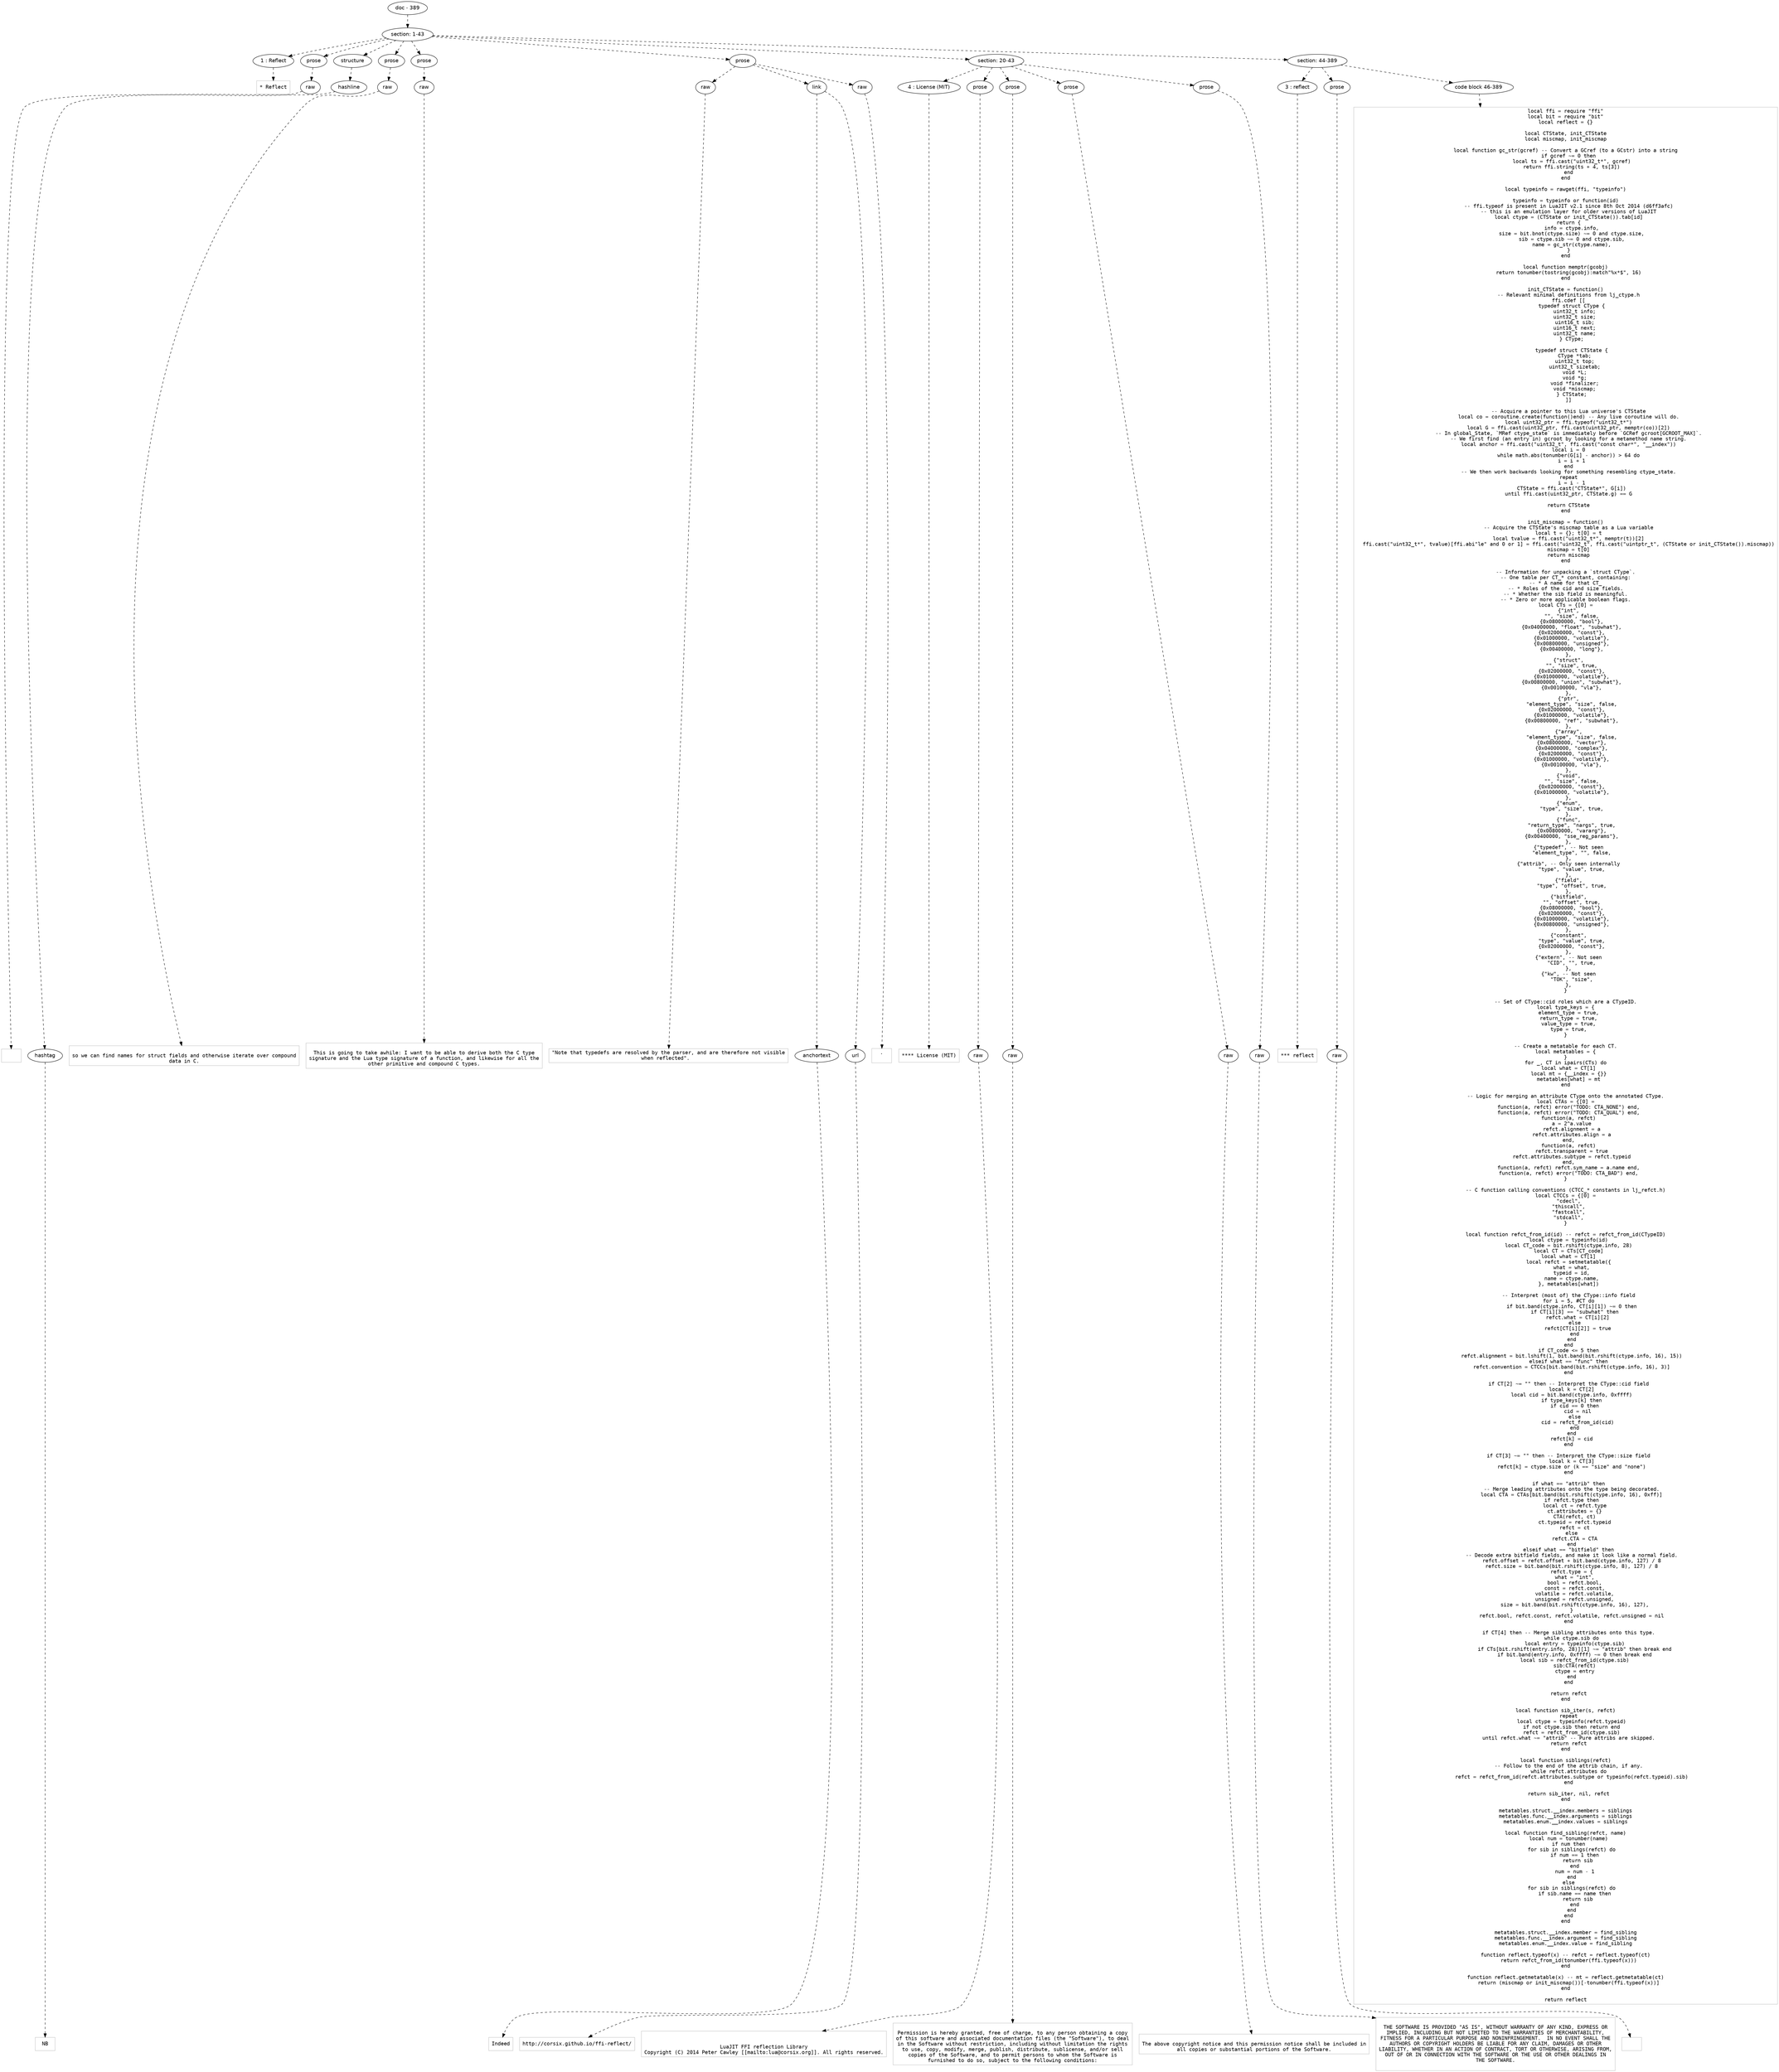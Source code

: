 digraph lpegNode {

node [fontname=Helvetica]
edge [style=dashed]

doc_0 [label="doc - 389"]


doc_0 -> { section_1}
{rank=same; section_1}

section_1 [label="section: 1-43"]


// END RANK doc_0

section_1 -> { header_2 prose_3 structure_4 prose_5 prose_6 prose_7 section_8 section_9}
{rank=same; header_2 prose_3 structure_4 prose_5 prose_6 prose_7 section_8 section_9}

header_2 [label="1 : Reflect"]

prose_3 [label="prose"]

structure_4 [label="structure"]

prose_5 [label="prose"]

prose_6 [label="prose"]

prose_7 [label="prose"]

section_8 [label="section: 20-43"]

section_9 [label="section: 44-389"]


// END RANK section_1

header_2 -> leaf_10
leaf_10  [color=Gray,shape=rectangle,fontname=Inconsolata,label="* Reflect"]
// END RANK header_2

prose_3 -> { raw_11}
{rank=same; raw_11}

raw_11 [label="raw"]


// END RANK prose_3

raw_11 -> leaf_12
leaf_12  [color=Gray,shape=rectangle,fontname=Inconsolata,label="
"]
// END RANK raw_11

structure_4 -> { hashline_13}
{rank=same; hashline_13}

hashline_13 [label="hashline"]


// END RANK structure_4

hashline_13 -> { hashtag_14}
{rank=same; hashtag_14}

hashtag_14 [label="hashtag"]


// END RANK hashline_13

hashtag_14 -> leaf_15
leaf_15  [color=Gray,shape=rectangle,fontname=Inconsolata,label="NB"]
// END RANK hashtag_14

prose_5 -> { raw_16}
{rank=same; raw_16}

raw_16 [label="raw"]


// END RANK prose_5

raw_16 -> leaf_17
leaf_17  [color=Gray,shape=rectangle,fontname=Inconsolata,label="
so we can find names for struct fields and otherwise iterate over compound
data in C.
"]
// END RANK raw_16

prose_6 -> { raw_18}
{rank=same; raw_18}

raw_18 [label="raw"]


// END RANK prose_6

raw_18 -> leaf_19
leaf_19  [color=Gray,shape=rectangle,fontname=Inconsolata,label="
This is going to take awhile: I want to be able to derive both the C type
signature and the Lua type signature of a function, and likewise for all the
other primitive and compound C types.
"]
// END RANK raw_18

prose_7 -> { raw_20 link_21 raw_22}
{rank=same; raw_20 link_21 raw_22}

raw_20 [label="raw"]

link_21 [label="link"]

raw_22 [label="raw"]


// END RANK prose_7

raw_20 -> leaf_23
leaf_23  [color=Gray,shape=rectangle,fontname=Inconsolata,label="
\"Note that typedefs are resolved by the parser, and are therefore not visible
when reflected\".  "]
// END RANK raw_20

link_21 -> { anchortext_24 url_25}
{rank=same; anchortext_24 url_25}

anchortext_24 [label="anchortext"]

url_25 [label="url"]


// END RANK link_21

anchortext_24 -> leaf_26
leaf_26  [color=Gray,shape=rectangle,fontname=Inconsolata,label="Indeed"]
// END RANK anchortext_24

url_25 -> leaf_27
leaf_27  [color=Gray,shape=rectangle,fontname=Inconsolata,label="http://corsix.github.io/ffi-reflect/"]
// END RANK url_25

raw_22 -> leaf_28
leaf_28  [color=Gray,shape=rectangle,fontname=Inconsolata,label=".

"]
// END RANK raw_22

section_8 -> { header_29 prose_30 prose_31 prose_32 prose_33}
{rank=same; header_29 prose_30 prose_31 prose_32 prose_33}

header_29 [label="4 : License (MIT)"]

prose_30 [label="prose"]

prose_31 [label="prose"]

prose_32 [label="prose"]

prose_33 [label="prose"]


// END RANK section_8

header_29 -> leaf_34
leaf_34  [color=Gray,shape=rectangle,fontname=Inconsolata,label="**** License (MIT)"]
// END RANK header_29

prose_30 -> { raw_35}
{rank=same; raw_35}

raw_35 [label="raw"]


// END RANK prose_30

raw_35 -> leaf_36
leaf_36  [color=Gray,shape=rectangle,fontname=Inconsolata,label="

LuaJIT FFI reflection Library
Copyright (C) 2014 Peter Cawley [[mailto:lua@corsix.org]]. All rights reserved.
"]
// END RANK raw_35

prose_31 -> { raw_37}
{rank=same; raw_37}

raw_37 [label="raw"]


// END RANK prose_31

raw_37 -> leaf_38
leaf_38  [color=Gray,shape=rectangle,fontname=Inconsolata,label="
Permission is hereby granted, free of charge, to any person obtaining a copy
of this software and associated documentation files (the \"Software\"), to deal
in the Software without restriction, including without limitation the rights
to use, copy, modify, merge, publish, distribute, sublicense, and/or sell
copies of the Software, and to permit persons to whom the Software is
furnished to do so, subject to the following conditions:
"]
// END RANK raw_37

prose_32 -> { raw_39}
{rank=same; raw_39}

raw_39 [label="raw"]


// END RANK prose_32

raw_39 -> leaf_40
leaf_40  [color=Gray,shape=rectangle,fontname=Inconsolata,label="
The above copyright notice and this permission notice shall be included in
all copies or substantial portions of the Software.
"]
// END RANK raw_39

prose_33 -> { raw_41}
{rank=same; raw_41}

raw_41 [label="raw"]


// END RANK prose_33

raw_41 -> leaf_42
leaf_42  [color=Gray,shape=rectangle,fontname=Inconsolata,label="
THE SOFTWARE IS PROVIDED \"AS IS\", WITHOUT WARRANTY OF ANY KIND, EXPRESS OR
IMPLIED, INCLUDING BUT NOT LIMITED TO THE WARRANTIES OF MERCHANTABILITY,
FITNESS FOR A PARTICULAR PURPOSE AND NONINFRINGEMENT.  IN NO EVENT SHALL THE
AUTHORS OR COPYRIGHT HOLDERS BE LIABLE FOR ANY CLAIM, DAMAGES OR OTHER
LIABILITY, WHETHER IN AN ACTION OF CONTRACT, TORT OR OTHERWISE, ARISING FROM,
OUT OF OR IN CONNECTION WITH THE SOFTWARE OR THE USE OR OTHER DEALINGS IN
THE SOFTWARE.

"]
// END RANK raw_41

section_9 -> { header_43 prose_44 codeblock_45}
{rank=same; header_43 prose_44 codeblock_45}

header_43 [label="3 : reflect"]

prose_44 [label="prose"]

codeblock_45 [label="code block 46-389"]


// END RANK section_9

header_43 -> leaf_46
leaf_46  [color=Gray,shape=rectangle,fontname=Inconsolata,label="*** reflect"]
// END RANK header_43

prose_44 -> { raw_47}
{rank=same; raw_47}

raw_47 [label="raw"]


// END RANK prose_44

raw_47 -> leaf_48
leaf_48  [color=Gray,shape=rectangle,fontname=Inconsolata,label="
"]
// END RANK raw_47

codeblock_45 -> leaf_49
leaf_49  [color=Gray,shape=rectangle,fontname=Inconsolata,label="local ffi = require \"ffi\"
local bit = require \"bit\"
local reflect = {}

local CTState, init_CTState
local miscmap, init_miscmap

local function gc_str(gcref) -- Convert a GCref (to a GCstr) into a string
  if gcref ~= 0 then
    local ts = ffi.cast(\"uint32_t*\", gcref)
    return ffi.string(ts + 4, ts[3])
  end
end

local typeinfo = rawget(ffi, \"typeinfo\")

typeinfo = typeinfo or function(id)
  -- ffi.typeof is present in LuaJIT v2.1 since 8th Oct 2014 (d6ff3afc)
  -- this is an emulation layer for older versions of LuaJIT
  local ctype = (CTState or init_CTState()).tab[id]
  return {
    info = ctype.info,
    size = bit.bnot(ctype.size) ~= 0 and ctype.size,
    sib = ctype.sib ~= 0 and ctype.sib,
    name = gc_str(ctype.name),
  }
end

local function memptr(gcobj)
  return tonumber(tostring(gcobj):match\"%x*$\", 16)
end

init_CTState = function()
  -- Relevant minimal definitions from lj_ctype.h
  ffi.cdef [[
    typedef struct CType {
      uint32_t info;
      uint32_t size;
      uint16_t sib;
      uint16_t next;
      uint32_t name;
    } CType;

    typedef struct CTState {
      CType *tab;
      uint32_t top;
      uint32_t sizetab;
      void *L;
      void *g;
      void *finalizer;
      void *miscmap;
    } CTState;
  ]]

  -- Acquire a pointer to this Lua universe's CTState
  local co = coroutine.create(function()end) -- Any live coroutine will do.
  local uint32_ptr = ffi.typeof(\"uint32_t*\")
  local G = ffi.cast(uint32_ptr, ffi.cast(uint32_ptr, memptr(co))[2])
  -- In global_State, `MRef ctype_state` is immediately before `GCRef gcroot[GCROOT_MAX]`.
  -- We first find (an entry in) gcroot by looking for a metamethod name string.
  local anchor = ffi.cast(\"uint32_t\", ffi.cast(\"const char*\", \"__index\"))
  local i = 0
  while math.abs(tonumber(G[i] - anchor)) > 64 do
    i = i + 1
  end
  -- We then work backwards looking for something resembling ctype_state.
  repeat
    i = i - 1
    CTState = ffi.cast(\"CTState*\", G[i])
  until ffi.cast(uint32_ptr, CTState.g) == G

  return CTState
end

init_miscmap = function()
  -- Acquire the CTState's miscmap table as a Lua variable
  local t = {}; t[0] = t
  local tvalue = ffi.cast(\"uint32_t*\", memptr(t))[2]
  ffi.cast(\"uint32_t*\", tvalue)[ffi.abi\"le\" and 0 or 1] = ffi.cast(\"uint32_t\", ffi.cast(\"uintptr_t\", (CTState or init_CTState()).miscmap))
  miscmap = t[0]
  return miscmap
end

-- Information for unpacking a `struct CType`.
-- One table per CT_* constant, containing:
-- * A name for that CT_
-- * Roles of the cid and size fields.
-- * Whether the sib field is meaningful.
-- * Zero or more applicable boolean flags.
local CTs = {[0] =
  {\"int\",
    \"\", \"size\", false,
    {0x08000000, \"bool\"},
    {0x04000000, \"float\", \"subwhat\"},
    {0x02000000, \"const\"},
    {0x01000000, \"volatile\"},
    {0x00800000, \"unsigned\"},
    {0x00400000, \"long\"},
  },
  {\"struct\",
    \"\", \"size\", true,
    {0x02000000, \"const\"},
    {0x01000000, \"volatile\"},
    {0x00800000, \"union\", \"subwhat\"},
    {0x00100000, \"vla\"},
  },
  {\"ptr\",
    \"element_type\", \"size\", false,
    {0x02000000, \"const\"},
    {0x01000000, \"volatile\"},
    {0x00800000, \"ref\", \"subwhat\"},
  },
  {\"array\",
    \"element_type\", \"size\", false,
    {0x08000000, \"vector\"},
    {0x04000000, \"complex\"},
    {0x02000000, \"const\"},
    {0x01000000, \"volatile\"},
    {0x00100000, \"vla\"},
  },
  {\"void\",
    \"\", \"size\", false,
    {0x02000000, \"const\"},
    {0x01000000, \"volatile\"},
  },
  {\"enum\",
    \"type\", \"size\", true,
  },
  {\"func\",
    \"return_type\", \"nargs\", true,
    {0x00800000, \"vararg\"},
    {0x00400000, \"sse_reg_params\"},
  },
  {\"typedef\", -- Not seen
    \"element_type\", \"\", false,
  },
  {\"attrib\", -- Only seen internally
    \"type\", \"value\", true,
  },
  {\"field\",
    \"type\", \"offset\", true,
  },
  {\"bitfield\",
    \"\", \"offset\", true,
    {0x08000000, \"bool\"},
    {0x02000000, \"const\"},
    {0x01000000, \"volatile\"},
    {0x00800000, \"unsigned\"},
  },
  {\"constant\",
    \"type\", \"value\", true,
    {0x02000000, \"const\"},
  },
  {\"extern\", -- Not seen
    \"CID\", \"\", true,
  },
  {\"kw\", -- Not seen
    \"TOK\", \"size\",
  },
}

-- Set of CType::cid roles which are a CTypeID.
local type_keys = {
  element_type = true,
  return_type = true,
  value_type = true,
  type = true,
}

-- Create a metatable for each CT.
local metatables = {
}
for _, CT in ipairs(CTs) do
  local what = CT[1]
  local mt = {__index = {}}
  metatables[what] = mt
end

-- Logic for merging an attribute CType onto the annotated CType.
local CTAs = {[0] =
  function(a, refct) error(\"TODO: CTA_NONE\") end,
  function(a, refct) error(\"TODO: CTA_QUAL\") end,
  function(a, refct)
    a = 2^a.value
    refct.alignment = a
    refct.attributes.align = a
  end,
  function(a, refct)
    refct.transparent = true
    refct.attributes.subtype = refct.typeid
  end,
  function(a, refct) refct.sym_name = a.name end,
  function(a, refct) error(\"TODO: CTA_BAD\") end,
}

-- C function calling conventions (CTCC_* constants in lj_refct.h)
local CTCCs = {[0] =
  \"cdecl\",
  \"thiscall\",
  \"fastcall\",
  \"stdcall\",
}

local function refct_from_id(id) -- refct = refct_from_id(CTypeID)
  local ctype = typeinfo(id)
  local CT_code = bit.rshift(ctype.info, 28)
  local CT = CTs[CT_code]
  local what = CT[1]
  local refct = setmetatable({
    what = what,
    typeid = id,
    name = ctype.name,
  }, metatables[what])

  -- Interpret (most of) the CType::info field
  for i = 5, #CT do
    if bit.band(ctype.info, CT[i][1]) ~= 0 then
      if CT[i][3] == \"subwhat\" then
        refct.what = CT[i][2]
      else
        refct[CT[i][2]] = true
      end
    end
  end
  if CT_code <= 5 then
    refct.alignment = bit.lshift(1, bit.band(bit.rshift(ctype.info, 16), 15))
  elseif what == \"func\" then
    refct.convention = CTCCs[bit.band(bit.rshift(ctype.info, 16), 3)]
  end

  if CT[2] ~= \"\" then -- Interpret the CType::cid field
    local k = CT[2]
    local cid = bit.band(ctype.info, 0xffff)
    if type_keys[k] then
      if cid == 0 then
        cid = nil
      else
        cid = refct_from_id(cid)
      end
    end
    refct[k] = cid
  end

  if CT[3] ~= \"\" then -- Interpret the CType::size field
    local k = CT[3]
    refct[k] = ctype.size or (k == \"size\" and \"none\")
  end

  if what == \"attrib\" then
    -- Merge leading attributes onto the type being decorated.
    local CTA = CTAs[bit.band(bit.rshift(ctype.info, 16), 0xff)]
    if refct.type then
      local ct = refct.type
      ct.attributes = {}
      CTA(refct, ct)
      ct.typeid = refct.typeid
      refct = ct
    else
      refct.CTA = CTA
    end
  elseif what == \"bitfield\" then
    -- Decode extra bitfield fields, and make it look like a normal field.
    refct.offset = refct.offset + bit.band(ctype.info, 127) / 8
    refct.size = bit.band(bit.rshift(ctype.info, 8), 127) / 8
    refct.type = {
      what = \"int\",
      bool = refct.bool,
      const = refct.const,
      volatile = refct.volatile,
      unsigned = refct.unsigned,
      size = bit.band(bit.rshift(ctype.info, 16), 127),
    }
    refct.bool, refct.const, refct.volatile, refct.unsigned = nil
  end

  if CT[4] then -- Merge sibling attributes onto this type.
    while ctype.sib do
      local entry = typeinfo(ctype.sib)
      if CTs[bit.rshift(entry.info, 28)][1] ~= \"attrib\" then break end
      if bit.band(entry.info, 0xffff) ~= 0 then break end
      local sib = refct_from_id(ctype.sib)
      sib:CTA(refct)
      ctype = entry
    end
  end

  return refct
end

local function sib_iter(s, refct)
  repeat
    local ctype = typeinfo(refct.typeid)
    if not ctype.sib then return end
    refct = refct_from_id(ctype.sib)
  until refct.what ~= \"attrib\" -- Pure attribs are skipped.
  return refct
end

local function siblings(refct)
  -- Follow to the end of the attrib chain, if any.
  while refct.attributes do
    refct = refct_from_id(refct.attributes.subtype or typeinfo(refct.typeid).sib)
  end

  return sib_iter, nil, refct
end

metatables.struct.__index.members = siblings
metatables.func.__index.arguments = siblings
metatables.enum.__index.values = siblings

local function find_sibling(refct, name)
  local num = tonumber(name)
  if num then
    for sib in siblings(refct) do
      if num == 1 then
        return sib
      end
      num = num - 1
    end
  else
    for sib in siblings(refct) do
      if sib.name == name then
        return sib
      end
    end
  end
end

metatables.struct.__index.member = find_sibling
metatables.func.__index.argument = find_sibling
metatables.enum.__index.value = find_sibling

function reflect.typeof(x) -- refct = reflect.typeof(ct)
  return refct_from_id(tonumber(ffi.typeof(x)))
end

function reflect.getmetatable(x) -- mt = reflect.getmetatable(ct)
  return (miscmap or init_miscmap())[-tonumber(ffi.typeof(x))]
end

return reflect"]
// END RANK codeblock_45


}
